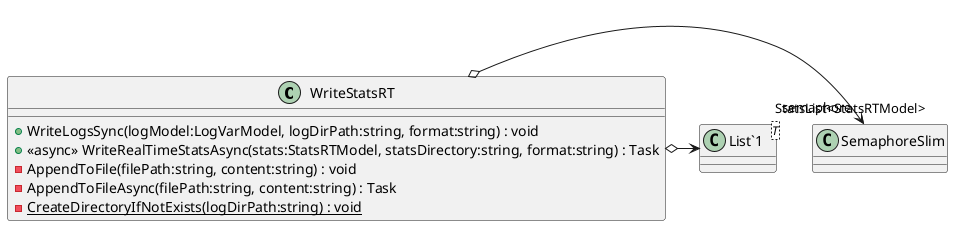 @startuml
class WriteStatsRT {
    + WriteLogsSync(logModel:LogVarModel, logDirPath:string, format:string) : void
    + <<async>> WriteRealTimeStatsAsync(stats:StatsRTModel, statsDirectory:string, format:string) : Task
    - AppendToFile(filePath:string, content:string) : void
    - AppendToFileAsync(filePath:string, content:string) : Task
    - {static} CreateDirectoryIfNotExists(logDirPath:string) : void
}
class "List`1"<T> {
}
WriteStatsRT o-> "semaphore" SemaphoreSlim
WriteStatsRT o-> "StatsList<StatsRTModel>" "List`1"
@enduml
